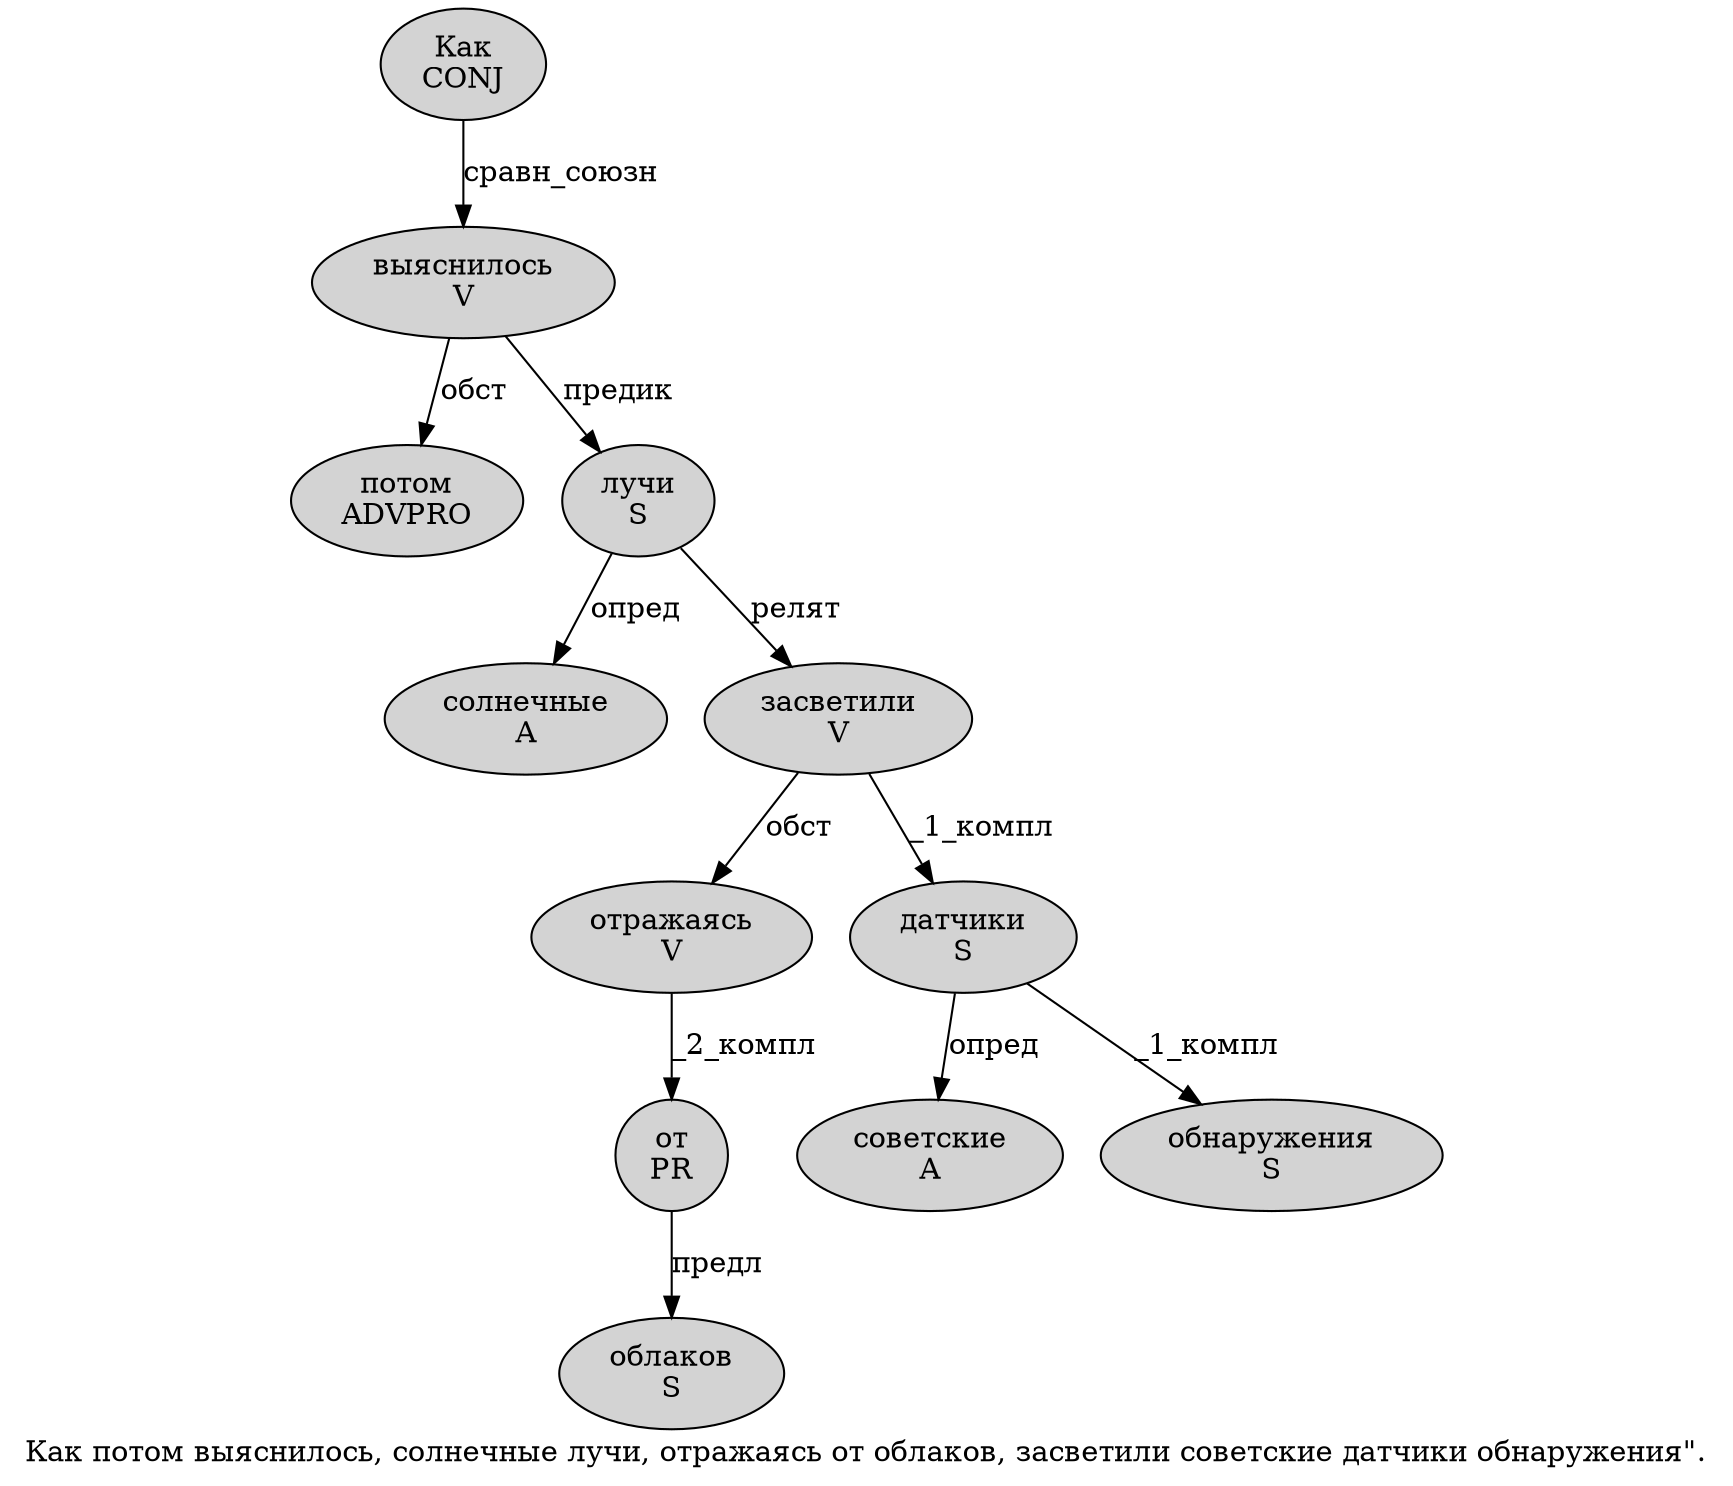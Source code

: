 digraph SENTENCE_1564 {
	graph [label="Как потом выяснилось, солнечные лучи, отражаясь от облаков, засветили советские датчики обнаружения\"."]
	node [style=filled]
		0 [label="Как
CONJ" color="" fillcolor=lightgray penwidth=1 shape=ellipse]
		1 [label="потом
ADVPRO" color="" fillcolor=lightgray penwidth=1 shape=ellipse]
		2 [label="выяснилось
V" color="" fillcolor=lightgray penwidth=1 shape=ellipse]
		4 [label="солнечные
A" color="" fillcolor=lightgray penwidth=1 shape=ellipse]
		5 [label="лучи
S" color="" fillcolor=lightgray penwidth=1 shape=ellipse]
		7 [label="отражаясь
V" color="" fillcolor=lightgray penwidth=1 shape=ellipse]
		8 [label="от
PR" color="" fillcolor=lightgray penwidth=1 shape=ellipse]
		9 [label="облаков
S" color="" fillcolor=lightgray penwidth=1 shape=ellipse]
		11 [label="засветили
V" color="" fillcolor=lightgray penwidth=1 shape=ellipse]
		12 [label="советские
A" color="" fillcolor=lightgray penwidth=1 shape=ellipse]
		13 [label="датчики
S" color="" fillcolor=lightgray penwidth=1 shape=ellipse]
		14 [label="обнаружения
S" color="" fillcolor=lightgray penwidth=1 shape=ellipse]
			5 -> 4 [label="опред"]
			5 -> 11 [label="релят"]
			8 -> 9 [label="предл"]
			2 -> 1 [label="обст"]
			2 -> 5 [label="предик"]
			11 -> 7 [label="обст"]
			11 -> 13 [label="_1_компл"]
			0 -> 2 [label="сравн_союзн"]
			7 -> 8 [label="_2_компл"]
			13 -> 12 [label="опред"]
			13 -> 14 [label="_1_компл"]
}